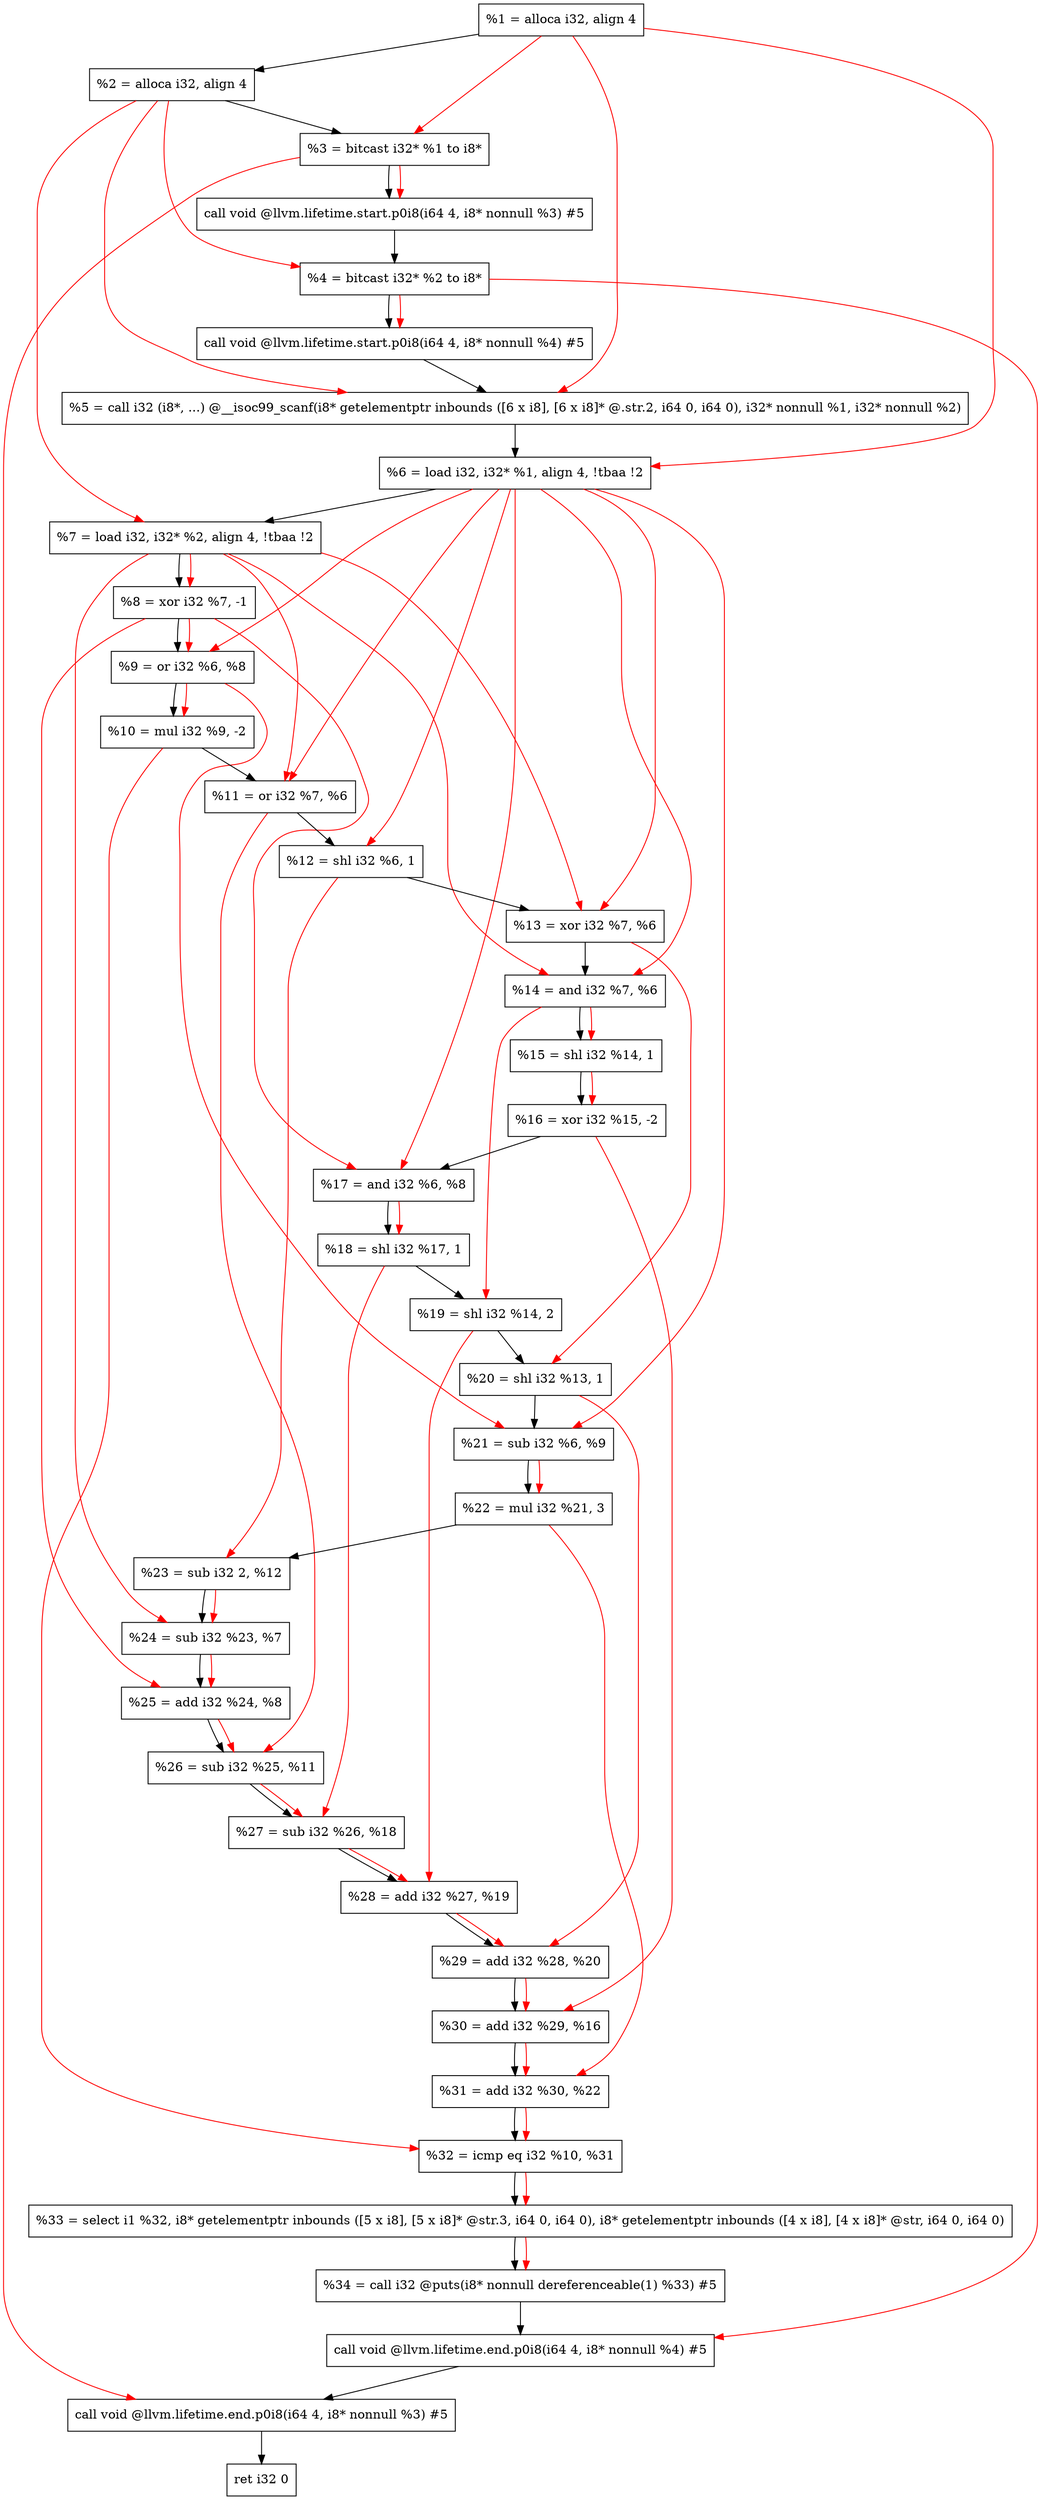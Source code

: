 digraph "DFG for'main' function" {
	Node0x1a7fdb8[shape=record, label="  %1 = alloca i32, align 4"];
	Node0x1a7fe38[shape=record, label="  %2 = alloca i32, align 4"];
	Node0x1a7fec8[shape=record, label="  %3 = bitcast i32* %1 to i8*"];
	Node0x1a80328[shape=record, label="  call void @llvm.lifetime.start.p0i8(i64 4, i8* nonnull %3) #5"];
	Node0x1a80408[shape=record, label="  %4 = bitcast i32* %2 to i8*"];
	Node0x1a80528[shape=record, label="  call void @llvm.lifetime.start.p0i8(i64 4, i8* nonnull %4) #5"];
	Node0x1a80760[shape=record, label="  %5 = call i32 (i8*, ...) @__isoc99_scanf(i8* getelementptr inbounds ([6 x i8], [6 x i8]* @.str.2, i64 0, i64 0), i32* nonnull %1, i32* nonnull %2)"];
	Node0x1a80818[shape=record, label="  %6 = load i32, i32* %1, align 4, !tbaa !2"];
	Node0x1a81788[shape=record, label="  %7 = load i32, i32* %2, align 4, !tbaa !2"];
	Node0x1a81e10[shape=record, label="  %8 = xor i32 %7, -1"];
	Node0x1a81e80[shape=record, label="  %9 = or i32 %6, %8"];
	Node0x1a81ef0[shape=record, label="  %10 = mul i32 %9, -2"];
	Node0x1a81f60[shape=record, label="  %11 = or i32 %7, %6"];
	Node0x1a81fd0[shape=record, label="  %12 = shl i32 %6, 1"];
	Node0x1a82040[shape=record, label="  %13 = xor i32 %7, %6"];
	Node0x1a820b0[shape=record, label="  %14 = and i32 %7, %6"];
	Node0x1a82120[shape=record, label="  %15 = shl i32 %14, 1"];
	Node0x1a82190[shape=record, label="  %16 = xor i32 %15, -2"];
	Node0x1a82200[shape=record, label="  %17 = and i32 %6, %8"];
	Node0x1a82270[shape=record, label="  %18 = shl i32 %17, 1"];
	Node0x1a822e0[shape=record, label="  %19 = shl i32 %14, 2"];
	Node0x1a82350[shape=record, label="  %20 = shl i32 %13, 1"];
	Node0x1a823c0[shape=record, label="  %21 = sub i32 %6, %9"];
	Node0x1a82430[shape=record, label="  %22 = mul i32 %21, 3"];
	Node0x1a824a0[shape=record, label="  %23 = sub i32 2, %12"];
	Node0x1a82510[shape=record, label="  %24 = sub i32 %23, %7"];
	Node0x1a82580[shape=record, label="  %25 = add i32 %24, %8"];
	Node0x1a825f0[shape=record, label="  %26 = sub i32 %25, %11"];
	Node0x1a82660[shape=record, label="  %27 = sub i32 %26, %18"];
	Node0x1a826d0[shape=record, label="  %28 = add i32 %27, %19"];
	Node0x1a82740[shape=record, label="  %29 = add i32 %28, %20"];
	Node0x1a827b0[shape=record, label="  %30 = add i32 %29, %16"];
	Node0x1a82820[shape=record, label="  %31 = add i32 %30, %22"];
	Node0x1a82890[shape=record, label="  %32 = icmp eq i32 %10, %31"];
	Node0x1a209d8[shape=record, label="  %33 = select i1 %32, i8* getelementptr inbounds ([5 x i8], [5 x i8]* @str.3, i64 0, i64 0), i8* getelementptr inbounds ([4 x i8], [4 x i8]* @str, i64 0, i64 0)"];
	Node0x1a82b30[shape=record, label="  %34 = call i32 @puts(i8* nonnull dereferenceable(1) %33) #5"];
	Node0x1a82d88[shape=record, label="  call void @llvm.lifetime.end.p0i8(i64 4, i8* nonnull %4) #5"];
	Node0x1a82ee8[shape=record, label="  call void @llvm.lifetime.end.p0i8(i64 4, i8* nonnull %3) #5"];
	Node0x1a82fa8[shape=record, label="  ret i32 0"];
	Node0x1a7fdb8 -> Node0x1a7fe38;
	Node0x1a7fe38 -> Node0x1a7fec8;
	Node0x1a7fec8 -> Node0x1a80328;
	Node0x1a80328 -> Node0x1a80408;
	Node0x1a80408 -> Node0x1a80528;
	Node0x1a80528 -> Node0x1a80760;
	Node0x1a80760 -> Node0x1a80818;
	Node0x1a80818 -> Node0x1a81788;
	Node0x1a81788 -> Node0x1a81e10;
	Node0x1a81e10 -> Node0x1a81e80;
	Node0x1a81e80 -> Node0x1a81ef0;
	Node0x1a81ef0 -> Node0x1a81f60;
	Node0x1a81f60 -> Node0x1a81fd0;
	Node0x1a81fd0 -> Node0x1a82040;
	Node0x1a82040 -> Node0x1a820b0;
	Node0x1a820b0 -> Node0x1a82120;
	Node0x1a82120 -> Node0x1a82190;
	Node0x1a82190 -> Node0x1a82200;
	Node0x1a82200 -> Node0x1a82270;
	Node0x1a82270 -> Node0x1a822e0;
	Node0x1a822e0 -> Node0x1a82350;
	Node0x1a82350 -> Node0x1a823c0;
	Node0x1a823c0 -> Node0x1a82430;
	Node0x1a82430 -> Node0x1a824a0;
	Node0x1a824a0 -> Node0x1a82510;
	Node0x1a82510 -> Node0x1a82580;
	Node0x1a82580 -> Node0x1a825f0;
	Node0x1a825f0 -> Node0x1a82660;
	Node0x1a82660 -> Node0x1a826d0;
	Node0x1a826d0 -> Node0x1a82740;
	Node0x1a82740 -> Node0x1a827b0;
	Node0x1a827b0 -> Node0x1a82820;
	Node0x1a82820 -> Node0x1a82890;
	Node0x1a82890 -> Node0x1a209d8;
	Node0x1a209d8 -> Node0x1a82b30;
	Node0x1a82b30 -> Node0x1a82d88;
	Node0x1a82d88 -> Node0x1a82ee8;
	Node0x1a82ee8 -> Node0x1a82fa8;
edge [color=red]
	Node0x1a7fdb8 -> Node0x1a7fec8;
	Node0x1a7fec8 -> Node0x1a80328;
	Node0x1a7fe38 -> Node0x1a80408;
	Node0x1a80408 -> Node0x1a80528;
	Node0x1a7fdb8 -> Node0x1a80760;
	Node0x1a7fe38 -> Node0x1a80760;
	Node0x1a7fdb8 -> Node0x1a80818;
	Node0x1a7fe38 -> Node0x1a81788;
	Node0x1a81788 -> Node0x1a81e10;
	Node0x1a80818 -> Node0x1a81e80;
	Node0x1a81e10 -> Node0x1a81e80;
	Node0x1a81e80 -> Node0x1a81ef0;
	Node0x1a81788 -> Node0x1a81f60;
	Node0x1a80818 -> Node0x1a81f60;
	Node0x1a80818 -> Node0x1a81fd0;
	Node0x1a81788 -> Node0x1a82040;
	Node0x1a80818 -> Node0x1a82040;
	Node0x1a81788 -> Node0x1a820b0;
	Node0x1a80818 -> Node0x1a820b0;
	Node0x1a820b0 -> Node0x1a82120;
	Node0x1a82120 -> Node0x1a82190;
	Node0x1a80818 -> Node0x1a82200;
	Node0x1a81e10 -> Node0x1a82200;
	Node0x1a82200 -> Node0x1a82270;
	Node0x1a820b0 -> Node0x1a822e0;
	Node0x1a82040 -> Node0x1a82350;
	Node0x1a80818 -> Node0x1a823c0;
	Node0x1a81e80 -> Node0x1a823c0;
	Node0x1a823c0 -> Node0x1a82430;
	Node0x1a81fd0 -> Node0x1a824a0;
	Node0x1a824a0 -> Node0x1a82510;
	Node0x1a81788 -> Node0x1a82510;
	Node0x1a82510 -> Node0x1a82580;
	Node0x1a81e10 -> Node0x1a82580;
	Node0x1a82580 -> Node0x1a825f0;
	Node0x1a81f60 -> Node0x1a825f0;
	Node0x1a825f0 -> Node0x1a82660;
	Node0x1a82270 -> Node0x1a82660;
	Node0x1a82660 -> Node0x1a826d0;
	Node0x1a822e0 -> Node0x1a826d0;
	Node0x1a826d0 -> Node0x1a82740;
	Node0x1a82350 -> Node0x1a82740;
	Node0x1a82740 -> Node0x1a827b0;
	Node0x1a82190 -> Node0x1a827b0;
	Node0x1a827b0 -> Node0x1a82820;
	Node0x1a82430 -> Node0x1a82820;
	Node0x1a81ef0 -> Node0x1a82890;
	Node0x1a82820 -> Node0x1a82890;
	Node0x1a82890 -> Node0x1a209d8;
	Node0x1a209d8 -> Node0x1a82b30;
	Node0x1a80408 -> Node0x1a82d88;
	Node0x1a7fec8 -> Node0x1a82ee8;
}
